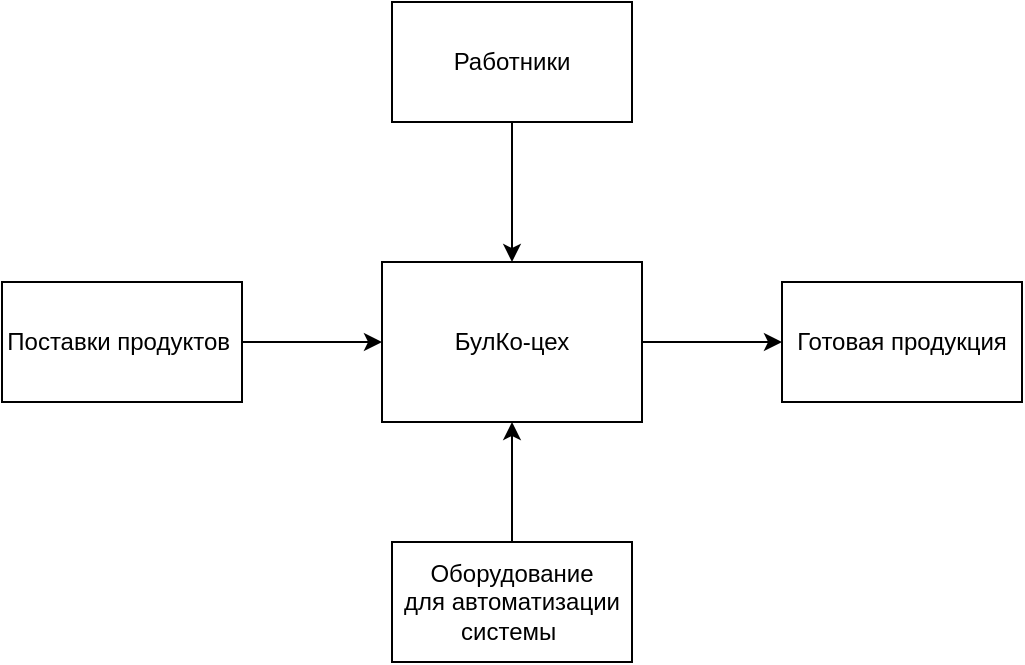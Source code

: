 <mxfile version="14.1.1" type="github" pages="3">
  <diagram id="BTbw_I0JEO3VkIrEt3Dl" name="Страница 1">
    <mxGraphModel dx="1186" dy="645" grid="1" gridSize="10" guides="1" tooltips="1" connect="1" arrows="1" fold="1" page="1" pageScale="1" pageWidth="827" pageHeight="1169" math="0" shadow="0">
      <root>
        <mxCell id="0" />
        <mxCell id="1" parent="0" />
        <mxCell id="nGEpsQQ6XiPXrFiXFI85-10" style="edgeStyle=orthogonalEdgeStyle;rounded=0;orthogonalLoop=1;jettySize=auto;html=1;exitX=1;exitY=0.5;exitDx=0;exitDy=0;" edge="1" parent="1" source="nGEpsQQ6XiPXrFiXFI85-1" target="nGEpsQQ6XiPXrFiXFI85-9">
          <mxGeometry relative="1" as="geometry" />
        </mxCell>
        <mxCell id="nGEpsQQ6XiPXrFiXFI85-1" value="БулКо-цех" style="rounded=0;whiteSpace=wrap;html=1;" vertex="1" parent="1">
          <mxGeometry x="350" y="280" width="130" height="80" as="geometry" />
        </mxCell>
        <mxCell id="nGEpsQQ6XiPXrFiXFI85-4" style="edgeStyle=orthogonalEdgeStyle;rounded=0;orthogonalLoop=1;jettySize=auto;html=1;exitX=1;exitY=0.5;exitDx=0;exitDy=0;" edge="1" parent="1" source="nGEpsQQ6XiPXrFiXFI85-3" target="nGEpsQQ6XiPXrFiXFI85-1">
          <mxGeometry relative="1" as="geometry" />
        </mxCell>
        <mxCell id="nGEpsQQ6XiPXrFiXFI85-3" value="Поставки продуктов&amp;nbsp;" style="rounded=0;whiteSpace=wrap;html=1;" vertex="1" parent="1">
          <mxGeometry x="160" y="290" width="120" height="60" as="geometry" />
        </mxCell>
        <mxCell id="nGEpsQQ6XiPXrFiXFI85-6" style="edgeStyle=orthogonalEdgeStyle;rounded=0;orthogonalLoop=1;jettySize=auto;html=1;exitX=0.5;exitY=1;exitDx=0;exitDy=0;entryX=0.5;entryY=0;entryDx=0;entryDy=0;" edge="1" parent="1" source="nGEpsQQ6XiPXrFiXFI85-5" target="nGEpsQQ6XiPXrFiXFI85-1">
          <mxGeometry relative="1" as="geometry" />
        </mxCell>
        <mxCell id="nGEpsQQ6XiPXrFiXFI85-5" value="Работники" style="rounded=0;whiteSpace=wrap;html=1;" vertex="1" parent="1">
          <mxGeometry x="355" y="150" width="120" height="60" as="geometry" />
        </mxCell>
        <mxCell id="nGEpsQQ6XiPXrFiXFI85-8" style="edgeStyle=orthogonalEdgeStyle;rounded=0;orthogonalLoop=1;jettySize=auto;html=1;exitX=0.5;exitY=0;exitDx=0;exitDy=0;entryX=0.5;entryY=1;entryDx=0;entryDy=0;" edge="1" parent="1" source="nGEpsQQ6XiPXrFiXFI85-7" target="nGEpsQQ6XiPXrFiXFI85-1">
          <mxGeometry relative="1" as="geometry" />
        </mxCell>
        <mxCell id="nGEpsQQ6XiPXrFiXFI85-7" value="Оборудование&lt;br&gt;для автоматизации системы&amp;nbsp;" style="rounded=0;whiteSpace=wrap;html=1;" vertex="1" parent="1">
          <mxGeometry x="355" y="420" width="120" height="60" as="geometry" />
        </mxCell>
        <mxCell id="nGEpsQQ6XiPXrFiXFI85-9" value="Готовая продукция" style="rounded=0;whiteSpace=wrap;html=1;" vertex="1" parent="1">
          <mxGeometry x="550" y="290" width="120" height="60" as="geometry" />
        </mxCell>
      </root>
    </mxGraphModel>
  </diagram>
  <diagram id="AKhaRPWYnFu_OMpvEbCC" name="Страница 2">
    <mxGraphModel dx="1186" dy="645" grid="1" gridSize="10" guides="1" tooltips="1" connect="1" arrows="1" fold="1" page="1" pageScale="1" pageWidth="827" pageHeight="1169" math="0" shadow="0">
      <root>
        <mxCell id="6wvqjP0iySUWCF_7wlj6-0" />
        <mxCell id="6wvqjP0iySUWCF_7wlj6-1" parent="6wvqjP0iySUWCF_7wlj6-0" />
        <mxCell id="o30Mj27RvbLUeEyYZ_Xz-0" value="Оборудование для автоматизации работы системы" style="rounded=0;whiteSpace=wrap;html=1;" vertex="1" parent="6wvqjP0iySUWCF_7wlj6-1">
          <mxGeometry x="80" y="40" width="680" height="40" as="geometry" />
        </mxCell>
        <mxCell id="QHB8lzIvSxNC3CruLj46-0" value="Закупка &amp;nbsp;качественного оборудование" style="rounded=0;whiteSpace=wrap;html=1;" vertex="1" parent="6wvqjP0iySUWCF_7wlj6-1">
          <mxGeometry x="80" y="130" width="120" height="60" as="geometry" />
        </mxCell>
        <mxCell id="PUnpbS0TN84MkkGF6QxS-0" value="Качественная&lt;br&gt;установка оборудования&amp;nbsp;" style="rounded=0;whiteSpace=wrap;html=1;" vertex="1" parent="6wvqjP0iySUWCF_7wlj6-1">
          <mxGeometry x="180" y="230" width="120" height="60" as="geometry" />
        </mxCell>
        <mxCell id="PUnpbS0TN84MkkGF6QxS-1" value="Введение &amp;nbsp;отчетов о качестве работы оборудования" style="rounded=0;whiteSpace=wrap;html=1;" vertex="1" parent="6wvqjP0iySUWCF_7wlj6-1">
          <mxGeometry x="280" y="330" width="120" height="60" as="geometry" />
        </mxCell>
        <mxCell id="PUnpbS0TN84MkkGF6QxS-2" value="Своевременная починка при возникновение ошибок в работе" style="rounded=0;whiteSpace=wrap;html=1;" vertex="1" parent="6wvqjP0iySUWCF_7wlj6-1">
          <mxGeometry x="480" y="400" width="120" height="60" as="geometry" />
        </mxCell>
        <mxCell id="PUnpbS0TN84MkkGF6QxS-3" value="Своевременное обучение персонала работе с оборудованием" style="rounded=0;whiteSpace=wrap;html=1;" vertex="1" parent="6wvqjP0iySUWCF_7wlj6-1">
          <mxGeometry x="350" y="180" width="120" height="60" as="geometry" />
        </mxCell>
        <mxCell id="PUnpbS0TN84MkkGF6QxS-8" value="" style="endArrow=classic;html=1;entryX=0;entryY=0.5;entryDx=0;entryDy=0;" edge="1" parent="6wvqjP0iySUWCF_7wlj6-1" target="PUnpbS0TN84MkkGF6QxS-0">
          <mxGeometry width="50" height="50" relative="1" as="geometry">
            <mxPoint x="40" y="80" as="sourcePoint" />
            <mxPoint x="40" y="290" as="targetPoint" />
            <Array as="points">
              <mxPoint x="40" y="260" />
            </Array>
          </mxGeometry>
        </mxCell>
        <mxCell id="PUnpbS0TN84MkkGF6QxS-9" value="" style="endArrow=classic;html=1;entryX=0;entryY=0.5;entryDx=0;entryDy=0;" edge="1" parent="6wvqjP0iySUWCF_7wlj6-1" target="QHB8lzIvSxNC3CruLj46-0">
          <mxGeometry width="50" height="50" relative="1" as="geometry">
            <mxPoint x="40" y="160" as="sourcePoint" />
            <mxPoint x="440" y="240" as="targetPoint" />
          </mxGeometry>
        </mxCell>
        <mxCell id="PUnpbS0TN84MkkGF6QxS-11" value="" style="endArrow=classic;html=1;entryX=0;entryY=0.5;entryDx=0;entryDy=0;" edge="1" parent="6wvqjP0iySUWCF_7wlj6-1" target="PUnpbS0TN84MkkGF6QxS-1">
          <mxGeometry width="50" height="50" relative="1" as="geometry">
            <mxPoint x="40" y="250" as="sourcePoint" />
            <mxPoint x="440" y="240" as="targetPoint" />
            <Array as="points">
              <mxPoint x="40" y="360" />
            </Array>
          </mxGeometry>
        </mxCell>
        <mxCell id="PUnpbS0TN84MkkGF6QxS-12" value="" style="endArrow=classic;html=1;entryX=0.25;entryY=0;entryDx=0;entryDy=0;" edge="1" parent="6wvqjP0iySUWCF_7wlj6-1" target="PUnpbS0TN84MkkGF6QxS-3">
          <mxGeometry width="50" height="50" relative="1" as="geometry">
            <mxPoint x="40" y="100" as="sourcePoint" />
            <mxPoint x="440" y="240" as="targetPoint" />
            <Array as="points">
              <mxPoint x="380" y="100" />
            </Array>
          </mxGeometry>
        </mxCell>
        <mxCell id="PUnpbS0TN84MkkGF6QxS-13" value="" style="endArrow=classic;html=1;exitX=1;exitY=0.5;exitDx=0;exitDy=0;entryX=0.75;entryY=0;entryDx=0;entryDy=0;" edge="1" parent="6wvqjP0iySUWCF_7wlj6-1" source="PUnpbS0TN84MkkGF6QxS-1" target="PUnpbS0TN84MkkGF6QxS-2">
          <mxGeometry width="50" height="50" relative="1" as="geometry">
            <mxPoint x="390" y="290" as="sourcePoint" />
            <mxPoint x="440" y="240" as="targetPoint" />
            <Array as="points">
              <mxPoint x="570" y="360" />
            </Array>
          </mxGeometry>
        </mxCell>
        <mxCell id="PUnpbS0TN84MkkGF6QxS-14" value="Система контроля &lt;br&gt;бесперебойной&lt;br&gt;работы" style="text;html=1;align=center;verticalAlign=middle;resizable=0;points=[];autosize=1;" vertex="1" parent="6wvqjP0iySUWCF_7wlj6-1">
          <mxGeometry x="445" y="310" width="120" height="50" as="geometry" />
        </mxCell>
        <mxCell id="PUnpbS0TN84MkkGF6QxS-15" value="Система обеспечения&amp;nbsp;&lt;br&gt;качества продукта" style="text;html=1;align=center;verticalAlign=middle;resizable=0;points=[];autosize=1;" vertex="1" parent="6wvqjP0iySUWCF_7wlj6-1">
          <mxGeometry x="40" y="220" width="140" height="30" as="geometry" />
        </mxCell>
        <mxCell id="PUnpbS0TN84MkkGF6QxS-16" value="Система обеспечения&amp;nbsp;&lt;br&gt;корректной работы с оборудованием" style="text;html=1;align=center;verticalAlign=middle;resizable=0;points=[];autosize=1;" vertex="1" parent="6wvqjP0iySUWCF_7wlj6-1">
          <mxGeometry x="390" y="100" width="230" height="30" as="geometry" />
        </mxCell>
        <mxCell id="PUnpbS0TN84MkkGF6QxS-17" value="" style="endArrow=classic;html=1;exitX=1;exitY=0.25;exitDx=0;exitDy=0;entryX=0;entryY=0.25;entryDx=0;entryDy=0;" edge="1" parent="6wvqjP0iySUWCF_7wlj6-1" source="PUnpbS0TN84MkkGF6QxS-3" target="PUnpbS0TN84MkkGF6QxS-19">
          <mxGeometry width="50" height="50" relative="1" as="geometry">
            <mxPoint x="390" y="290" as="sourcePoint" />
            <mxPoint x="740" y="210" as="targetPoint" />
          </mxGeometry>
        </mxCell>
        <mxCell id="PUnpbS0TN84MkkGF6QxS-18" value="" style="endArrow=classic;html=1;exitX=1;exitY=0.5;exitDx=0;exitDy=0;entryX=0.5;entryY=1;entryDx=0;entryDy=0;" edge="1" parent="6wvqjP0iySUWCF_7wlj6-1" source="PUnpbS0TN84MkkGF6QxS-2" target="PUnpbS0TN84MkkGF6QxS-19">
          <mxGeometry width="50" height="50" relative="1" as="geometry">
            <mxPoint x="390" y="290" as="sourcePoint" />
            <mxPoint x="680" y="210" as="targetPoint" />
            <Array as="points">
              <mxPoint x="760" y="430" />
            </Array>
          </mxGeometry>
        </mxCell>
        <mxCell id="PUnpbS0TN84MkkGF6QxS-19" value="Качественный продукт" style="rounded=0;whiteSpace=wrap;html=1;" vertex="1" parent="6wvqjP0iySUWCF_7wlj6-1">
          <mxGeometry x="700" y="180" width="120" height="60" as="geometry" />
        </mxCell>
      </root>
    </mxGraphModel>
  </diagram>
  <diagram id="82uH0UM5t2Vb3QR2rHHC" name="Страница 3">
    <mxGraphModel dx="1186" dy="645" grid="1" gridSize="10" guides="1" tooltips="1" connect="1" arrows="1" fold="1" page="1" pageScale="1" pageWidth="827" pageHeight="1169" math="0" shadow="0">
      <root>
        <mxCell id="YavwhHdRZ_P_Wo6StO-G-0" />
        <mxCell id="YavwhHdRZ_P_Wo6StO-G-1" parent="YavwhHdRZ_P_Wo6StO-G-0" />
        <mxCell id="YavwhHdRZ_P_Wo6StO-G-2" value="" style="rounded=0;whiteSpace=wrap;html=1;" vertex="1" parent="YavwhHdRZ_P_Wo6StO-G-1">
          <mxGeometry x="40" y="60" width="760" height="60" as="geometry" />
        </mxCell>
      </root>
    </mxGraphModel>
  </diagram>
</mxfile>
